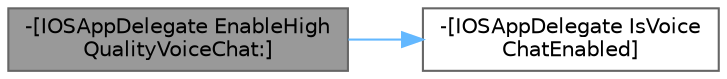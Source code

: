 digraph "-[IOSAppDelegate EnableHighQualityVoiceChat:]"
{
 // INTERACTIVE_SVG=YES
 // LATEX_PDF_SIZE
  bgcolor="transparent";
  edge [fontname=Helvetica,fontsize=10,labelfontname=Helvetica,labelfontsize=10];
  node [fontname=Helvetica,fontsize=10,shape=box,height=0.2,width=0.4];
  rankdir="LR";
  Node1 [id="Node000001",label="-[IOSAppDelegate EnableHigh\lQualityVoiceChat:]",height=0.2,width=0.4,color="gray40", fillcolor="grey60", style="filled", fontcolor="black",tooltip=" "];
  Node1 -> Node2 [id="edge1_Node000001_Node000002",color="steelblue1",style="solid",tooltip=" "];
  Node2 [id="Node000002",label="-[IOSAppDelegate IsVoice\lChatEnabled]",height=0.2,width=0.4,color="grey40", fillcolor="white", style="filled",URL="$d6/d94/interfaceIOSAppDelegate.html#a356de8fc235a761d17f0cacfb32a975c",tooltip=" "];
}
